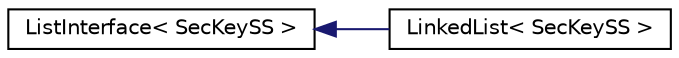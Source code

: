 digraph "Graphical Class Hierarchy"
{
  edge [fontname="Helvetica",fontsize="10",labelfontname="Helvetica",labelfontsize="10"];
  node [fontname="Helvetica",fontsize="10",shape=record];
  rankdir="LR";
  Node0 [label="ListInterface\< SecKeySS \>",height=0.2,width=0.4,color="black", fillcolor="white", style="filled",URL="$classListInterface.html"];
  Node0 -> Node1 [dir="back",color="midnightblue",fontsize="10",style="solid",fontname="Helvetica"];
  Node1 [label="LinkedList\< SecKeySS \>",height=0.2,width=0.4,color="black", fillcolor="white", style="filled",URL="$classLinkedList.html"];
}
